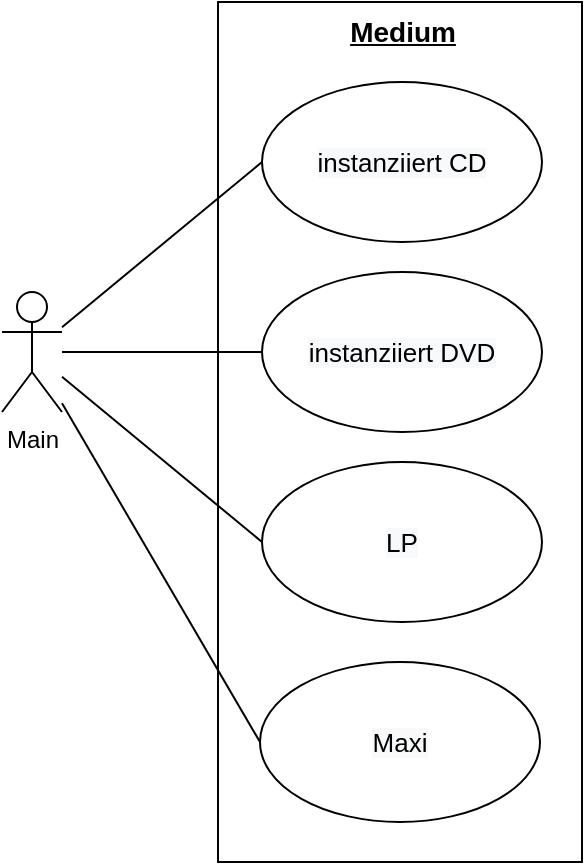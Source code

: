 <mxfile version="20.3.0" type="device" pages="2"><diagram id="zAvAkPZg_gER5zJNGDPg" name="UseCase"><mxGraphModel dx="868" dy="553" grid="1" gridSize="10" guides="1" tooltips="1" connect="1" arrows="1" fold="1" page="1" pageScale="1" pageWidth="413" pageHeight="583" math="0" shadow="0"><root><mxCell id="0"/><mxCell id="1" parent="0"/><mxCell id="xfTPsvaGmYLP4WnK40qB-2" value="" style="rounded=0;whiteSpace=wrap;html=1;" parent="1" vertex="1"><mxGeometry x="168" y="90" width="182" height="430" as="geometry"/></mxCell><mxCell id="xfTPsvaGmYLP4WnK40qB-4" value="" style="edgeStyle=orthogonalEdgeStyle;rounded=0;orthogonalLoop=1;jettySize=auto;html=1;endArrow=none;endFill=0;" parent="1" source="xfTPsvaGmYLP4WnK40qB-1" target="xfTPsvaGmYLP4WnK40qB-3" edge="1"><mxGeometry relative="1" as="geometry"/></mxCell><mxCell id="2eF74CYcCptNRgA_hk1U-2" style="rounded=0;orthogonalLoop=1;jettySize=auto;html=1;entryX=0;entryY=0.5;entryDx=0;entryDy=0;fontSize=14;endArrow=none;endFill=0;startArrow=none;startFill=0;" parent="1" source="xfTPsvaGmYLP4WnK40qB-1" target="2eF74CYcCptNRgA_hk1U-1" edge="1"><mxGeometry relative="1" as="geometry"/></mxCell><mxCell id="3_zuQ-OTVTDY8lGiYHYO-2" style="rounded=0;orthogonalLoop=1;jettySize=auto;html=1;entryX=0;entryY=0.5;entryDx=0;entryDy=0;endArrow=none;endFill=0;" parent="1" source="xfTPsvaGmYLP4WnK40qB-1" target="3_zuQ-OTVTDY8lGiYHYO-1" edge="1"><mxGeometry relative="1" as="geometry"/></mxCell><mxCell id="e_HEGWflRJSsUERY41vW-2" style="rounded=0;orthogonalLoop=1;jettySize=auto;html=1;entryX=0;entryY=0.5;entryDx=0;entryDy=0;endArrow=none;endFill=0;" parent="1" source="xfTPsvaGmYLP4WnK40qB-1" target="e_HEGWflRJSsUERY41vW-1" edge="1"><mxGeometry relative="1" as="geometry"/></mxCell><mxCell id="xfTPsvaGmYLP4WnK40qB-1" value="&lt;div&gt;Main&lt;/div&gt;&lt;div&gt;&lt;br&gt;&lt;/div&gt;" style="shape=umlActor;verticalLabelPosition=bottom;verticalAlign=top;html=1;outlineConnect=0;" parent="1" vertex="1"><mxGeometry x="60" y="235" width="30" height="60" as="geometry"/></mxCell><mxCell id="xfTPsvaGmYLP4WnK40qB-3" value="&lt;font style=&quot;font-size: 13px;&quot;&gt;&lt;span style=&quot;color: rgb(0, 0, 0); font-family: sans-serif; font-style: normal; font-variant-ligatures: normal; font-variant-caps: normal; font-weight: 400; letter-spacing: normal; text-align: center; text-indent: 0px; text-transform: none; word-spacing: 0px; -webkit-text-stroke-width: 0px; background-color: rgb(248, 249, 250); text-decoration-thickness: initial; text-decoration-style: initial; text-decoration-color: initial; display: inline !important; float: none;&quot;&gt;instanziiert DVD&lt;/span&gt;&lt;/font&gt;" style="ellipse;whiteSpace=wrap;html=1;" parent="1" vertex="1"><mxGeometry x="190" y="225" width="140" height="80" as="geometry"/></mxCell><mxCell id="2eF74CYcCptNRgA_hk1U-1" value="&lt;font style=&quot;font-size: 13px;&quot;&gt;&lt;span style=&quot;color: rgb(0, 0, 0); font-family: sans-serif; font-style: normal; font-variant-ligatures: normal; font-variant-caps: normal; font-weight: 400; letter-spacing: normal; text-align: center; text-indent: 0px; text-transform: none; word-spacing: 0px; -webkit-text-stroke-width: 0px; background-color: rgb(248, 249, 250); text-decoration-thickness: initial; text-decoration-style: initial; text-decoration-color: initial; display: inline !important; float: none;&quot;&gt;instanziiert CD&lt;/span&gt;&lt;/font&gt;" style="ellipse;whiteSpace=wrap;html=1;" parent="1" vertex="1"><mxGeometry x="190" y="130" width="140" height="80" as="geometry"/></mxCell><mxCell id="3_zuQ-OTVTDY8lGiYHYO-1" value="&lt;font style=&quot;font-size: 13px;&quot;&gt;&lt;span style=&quot;color: rgb(0, 0, 0); font-family: sans-serif; font-style: normal; font-variant-ligatures: normal; font-variant-caps: normal; font-weight: 400; letter-spacing: normal; text-align: center; text-indent: 0px; text-transform: none; word-spacing: 0px; -webkit-text-stroke-width: 0px; background-color: rgb(248, 249, 250); text-decoration-thickness: initial; text-decoration-style: initial; text-decoration-color: initial; display: inline !important; float: none;&quot;&gt;LP&lt;/span&gt;&lt;/font&gt;" style="ellipse;whiteSpace=wrap;html=1;" parent="1" vertex="1"><mxGeometry x="190" y="320" width="140" height="80" as="geometry"/></mxCell><mxCell id="e_HEGWflRJSsUERY41vW-1" value="&lt;font style=&quot;font-size: 13px;&quot;&gt;&lt;span style=&quot;color: rgb(0, 0, 0); font-family: sans-serif; font-style: normal; font-variant-ligatures: normal; font-variant-caps: normal; font-weight: 400; letter-spacing: normal; text-align: center; text-indent: 0px; text-transform: none; word-spacing: 0px; -webkit-text-stroke-width: 0px; background-color: rgb(248, 249, 250); text-decoration-thickness: initial; text-decoration-style: initial; text-decoration-color: initial; display: inline !important; float: none;&quot;&gt;Maxi&lt;/span&gt;&lt;/font&gt;" style="ellipse;whiteSpace=wrap;html=1;" parent="1" vertex="1"><mxGeometry x="189" y="420" width="140" height="80" as="geometry"/></mxCell><mxCell id="3c87eqpYqz71LjMOtUfA-1" value="Medium" style="text;html=1;align=center;verticalAlign=middle;resizable=0;points=[];autosize=1;strokeColor=none;fillColor=none;fontStyle=5;fontSize=14;" parent="1" vertex="1"><mxGeometry x="220" y="90" width="80" height="30" as="geometry"/></mxCell></root></mxGraphModel></diagram><diagram id="cAjiDiW7GOXJw2KNmIxg" name="UML"><mxGraphModel dx="2522" dy="553" grid="1" gridSize="10" guides="1" tooltips="1" connect="1" arrows="1" fold="1" page="1" pageScale="1" pageWidth="1654" pageHeight="1169" math="0" shadow="0"><root><mxCell id="0"/><mxCell id="1" parent="0"/><mxCell id="BsL-JGIezjCN9bpJJAwH-9" value="&lt;div style=&quot;margin: 0px; padding: 0px;&quot; class=&quot;ace-line&quot; id=&quot;magicdomid370&quot;&gt;&lt;br&gt;&lt;/div&gt;" style="text;html=1;align=center;verticalAlign=middle;resizable=0;points=[];autosize=1;strokeColor=none;fillColor=none;" parent="1" vertex="1"><mxGeometry x="46" y="30" width="20" height="30" as="geometry"/></mxCell><mxCell id="O9TV7nzdgIgtwIfQCRI5-1" value="main" style="swimlane;fontStyle=0;align=center;verticalAlign=top;childLayout=stackLayout;horizontal=1;startSize=30;horizontalStack=0;resizeParent=1;resizeParentMax=0;resizeLast=0;collapsible=0;marginBottom=0;html=1;fillColor=#ABABAB;" parent="1" vertex="1"><mxGeometry x="208.0" y="1430" width="214" height="86" as="geometry"/></mxCell><mxCell id="CVFdp0JcMQnMyUs5uCry-1" value="- medium: ArrayList" style="text;html=1;align=left;verticalAlign=middle;resizable=0;points=[];autosize=1;strokeColor=none;fillColor=none;fontSize=12;spacingRight=4;spacingLeft=4;" parent="O9TV7nzdgIgtwIfQCRI5-1" vertex="1"><mxGeometry y="30" width="214" height="20" as="geometry"/></mxCell><mxCell id="O9TV7nzdgIgtwIfQCRI5-2" value="" style="line;strokeWidth=1;fillColor=none;align=left;verticalAlign=middle;spacingTop=-1;spacingLeft=3;spacingRight=3;rotatable=0;labelPosition=right;points=[];portConstraint=eastwest;" parent="O9TV7nzdgIgtwIfQCRI5-1" vertex="1"><mxGeometry y="50" width="214" height="8" as="geometry"/></mxCell><mxCell id="O9TV7nzdgIgtwIfQCRI5-4" value="+ main (args: String[])" style="text;html=1;strokeColor=none;fillColor=none;align=left;verticalAlign=middle;spacingLeft=4;spacingRight=4;overflow=hidden;rotatable=0;points=[[0,0.5],[1,0.5]];portConstraint=eastwest;" parent="O9TV7nzdgIgtwIfQCRI5-1" vertex="1"><mxGeometry y="58" width="214" height="28" as="geometry"/></mxCell><mxCell id="O9TV7nzdgIgtwIfQCRI5-5" value="&amp;lt;&amp;lt;abstract&amp;gt;&amp;gt;&lt;br&gt;Medium" style="swimlane;fontStyle=0;align=center;verticalAlign=top;childLayout=stackLayout;horizontal=1;startSize=40;horizontalStack=0;resizeParent=1;resizeParentMax=0;resizeLast=0;collapsible=0;marginBottom=0;html=1;strokeColor=#000000;fillColor=#B3B3B3;" parent="1" vertex="1"><mxGeometry x="-30" y="230" width="650" height="485" as="geometry"/></mxCell><mxCell id="O9TV7nzdgIgtwIfQCRI5-6" value="- title: String" style="text;html=1;strokeColor=none;fillColor=none;align=left;verticalAlign=middle;spacingLeft=4;spacingRight=4;overflow=hidden;rotatable=0;points=[[0,0.5],[1,0.5]];portConstraint=eastwest;" parent="O9TV7nzdgIgtwIfQCRI5-5" vertex="1"><mxGeometry y="40" width="650" height="20" as="geometry"/></mxCell><mxCell id="O9TV7nzdgIgtwIfQCRI5-7" value="- artist: String" style="text;html=1;strokeColor=none;fillColor=none;align=left;verticalAlign=middle;spacingLeft=4;spacingRight=4;overflow=hidden;rotatable=0;points=[[0,0.5],[1,0.5]];portConstraint=eastwest;" parent="O9TV7nzdgIgtwIfQCRI5-5" vertex="1"><mxGeometry y="60" width="650" height="20" as="geometry"/></mxCell><mxCell id="Z5LtbDEvfAzP0OPnXBGW-3" value="- number: int" style="text;html=1;strokeColor=none;fillColor=none;align=left;verticalAlign=middle;spacingLeft=4;spacingRight=4;overflow=hidden;rotatable=0;points=[[0,0.5],[1,0.5]];portConstraint=eastwest;" parent="O9TV7nzdgIgtwIfQCRI5-5" vertex="1"><mxGeometry y="80" width="650" height="25" as="geometry"/></mxCell><mxCell id="O9TV7nzdgIgtwIfQCRI5-8" value="- length: double" style="text;html=1;strokeColor=none;fillColor=none;align=left;verticalAlign=middle;spacingLeft=4;spacingRight=4;overflow=hidden;rotatable=0;points=[[0,0.5],[1,0.5]];portConstraint=eastwest;" parent="O9TV7nzdgIgtwIfQCRI5-5" vertex="1"><mxGeometry y="105" width="650" height="20" as="geometry"/></mxCell><mxCell id="O9TV7nzdgIgtwIfQCRI5-18" value="- mark: boolean" style="text;html=1;strokeColor=none;fillColor=none;align=left;verticalAlign=middle;spacingLeft=4;spacingRight=4;overflow=hidden;rotatable=0;points=[[0,0.5],[1,0.5]];portConstraint=eastwest;" parent="O9TV7nzdgIgtwIfQCRI5-5" vertex="1"><mxGeometry y="125" width="650" height="20" as="geometry"/></mxCell><mxCell id="O9TV7nzdgIgtwIfQCRI5-9" value="- comment: String" style="text;html=1;strokeColor=none;fillColor=none;align=left;verticalAlign=middle;spacingLeft=4;spacingRight=4;overflow=hidden;rotatable=0;points=[[0,0.5],[1,0.5]];portConstraint=eastwest;" parent="O9TV7nzdgIgtwIfQCRI5-5" vertex="1"><mxGeometry y="145" width="650" height="25" as="geometry"/></mxCell><mxCell id="O9TV7nzdgIgtwIfQCRI5-10" value="" style="line;strokeWidth=1;fillColor=none;align=left;verticalAlign=middle;spacingTop=-1;spacingLeft=3;spacingRight=3;rotatable=0;labelPosition=right;points=[];portConstraint=eastwest;" parent="O9TV7nzdgIgtwIfQCRI5-5" vertex="1"><mxGeometry y="170" width="650" height="15" as="geometry"/></mxCell><mxCell id="8PNrBzJYIvk3B-UQDHkr-3" value="+ Medium(title: String, artist: String, number: int, length: double, mark: boolean, comment)" style="text;html=1;strokeColor=none;fillColor=none;align=left;verticalAlign=middle;spacingLeft=4;spacingRight=4;overflow=hidden;rotatable=0;points=[[0,0.5],[1,0.5]];portConstraint=eastwest;" parent="O9TV7nzdgIgtwIfQCRI5-5" vertex="1"><mxGeometry y="185" width="650" height="20" as="geometry"/></mxCell><mxCell id="O9TV7nzdgIgtwIfQCRI5-11" value="+ Medium(title: String, artist: String, length: double, mark: boolean, comment)" style="text;html=1;strokeColor=none;fillColor=none;align=left;verticalAlign=middle;spacingLeft=4;spacingRight=4;overflow=hidden;rotatable=0;points=[[0,0.5],[1,0.5]];portConstraint=eastwest;" parent="O9TV7nzdgIgtwIfQCRI5-5" vertex="1"><mxGeometry y="205" width="650" height="20" as="geometry"/></mxCell><mxCell id="O9TV7nzdgIgtwIfQCRI5-12" value="+ &amp;lt;&amp;lt;override&amp;gt;&amp;gt; toString(): String" style="text;html=1;strokeColor=none;fillColor=none;align=left;verticalAlign=middle;spacingLeft=4;spacingRight=4;overflow=hidden;rotatable=0;points=[[0,0.5],[1,0.5]];portConstraint=eastwest;" parent="O9TV7nzdgIgtwIfQCRI5-5" vertex="1"><mxGeometry y="225" width="650" height="20" as="geometry"/></mxCell><mxCell id="fB-3Qvjp0PxGqgK_HLrT-1" value="+SetTitle(title: String): void" style="text;html=1;strokeColor=none;fillColor=none;align=left;verticalAlign=middle;spacingLeft=4;spacingRight=4;overflow=hidden;rotatable=0;points=[[0,0.5],[1,0.5]];portConstraint=eastwest;" parent="O9TV7nzdgIgtwIfQCRI5-5" vertex="1"><mxGeometry y="245" width="650" height="20" as="geometry"/></mxCell><mxCell id="D8Faemy_mXlVzOhe_dQR-7" value="+SetArtist(artist: String): void" style="text;html=1;strokeColor=none;fillColor=none;align=left;verticalAlign=middle;spacingLeft=4;spacingRight=4;overflow=hidden;rotatable=0;points=[[0,0.5],[1,0.5]];portConstraint=eastwest;" parent="O9TV7nzdgIgtwIfQCRI5-5" vertex="1"><mxGeometry y="265" width="650" height="20" as="geometry"/></mxCell><mxCell id="fB-3Qvjp0PxGqgK_HLrT-2" value="+SetNumber(number: int): void" style="text;html=1;strokeColor=none;fillColor=none;align=left;verticalAlign=middle;spacingLeft=4;spacingRight=4;overflow=hidden;rotatable=0;points=[[0,0.5],[1,0.5]];portConstraint=eastwest;" parent="O9TV7nzdgIgtwIfQCRI5-5" vertex="1"><mxGeometry y="285" width="650" height="20" as="geometry"/></mxCell><mxCell id="fB-3Qvjp0PxGqgK_HLrT-3" value="+SetLength(length: double): void" style="text;html=1;strokeColor=none;fillColor=none;align=left;verticalAlign=middle;spacingLeft=4;spacingRight=4;overflow=hidden;rotatable=0;points=[[0,0.5],[1,0.5]];portConstraint=eastwest;" parent="O9TV7nzdgIgtwIfQCRI5-5" vertex="1"><mxGeometry y="305" width="650" height="20" as="geometry"/></mxCell><mxCell id="Z5LtbDEvfAzP0OPnXBGW-4" value="+SetMark(mark: boolean): void" style="text;html=1;strokeColor=none;fillColor=none;align=left;verticalAlign=middle;spacingLeft=4;spacingRight=4;overflow=hidden;rotatable=0;points=[[0,0.5],[1,0.5]];portConstraint=eastwest;" parent="O9TV7nzdgIgtwIfQCRI5-5" vertex="1"><mxGeometry y="325" width="650" height="20" as="geometry"/></mxCell><mxCell id="fB-3Qvjp0PxGqgK_HLrT-4" value="+SetComment(comment: String): void" style="text;html=1;strokeColor=none;fillColor=none;align=left;verticalAlign=middle;spacingLeft=4;spacingRight=4;overflow=hidden;rotatable=0;points=[[0,0.5],[1,0.5]];portConstraint=eastwest;" parent="O9TV7nzdgIgtwIfQCRI5-5" vertex="1"><mxGeometry y="345" width="650" height="20" as="geometry"/></mxCell><mxCell id="D8Faemy_mXlVzOhe_dQR-1" value="+GetTitle(): String" style="text;html=1;strokeColor=none;fillColor=none;align=left;verticalAlign=middle;spacingLeft=4;spacingRight=4;overflow=hidden;rotatable=0;points=[[0,0.5],[1,0.5]];portConstraint=eastwest;" parent="O9TV7nzdgIgtwIfQCRI5-5" vertex="1"><mxGeometry y="365" width="650" height="20" as="geometry"/></mxCell><mxCell id="D8Faemy_mXlVzOhe_dQR-2" value="+GetArtist(): String" style="text;html=1;strokeColor=none;fillColor=none;align=left;verticalAlign=middle;spacingLeft=4;spacingRight=4;overflow=hidden;rotatable=0;points=[[0,0.5],[1,0.5]];portConstraint=eastwest;" parent="O9TV7nzdgIgtwIfQCRI5-5" vertex="1"><mxGeometry y="385" width="650" height="20" as="geometry"/></mxCell><mxCell id="Z5LtbDEvfAzP0OPnXBGW-5" value="+GetNumber(): int" style="text;html=1;strokeColor=none;fillColor=none;align=left;verticalAlign=middle;spacingLeft=4;spacingRight=4;overflow=hidden;rotatable=0;points=[[0,0.5],[1,0.5]];portConstraint=eastwest;" parent="O9TV7nzdgIgtwIfQCRI5-5" vertex="1"><mxGeometry y="405" width="650" height="20" as="geometry"/></mxCell><mxCell id="D8Faemy_mXlVzOhe_dQR-3" value="+GetLength(): double" style="text;html=1;strokeColor=none;fillColor=none;align=left;verticalAlign=middle;spacingLeft=4;spacingRight=4;overflow=hidden;rotatable=0;points=[[0,0.5],[1,0.5]];portConstraint=eastwest;" parent="O9TV7nzdgIgtwIfQCRI5-5" vertex="1"><mxGeometry y="425" width="650" height="20" as="geometry"/></mxCell><mxCell id="D8Faemy_mXlVzOhe_dQR-4" value="+GetMark(): boolean" style="text;html=1;strokeColor=none;fillColor=none;align=left;verticalAlign=middle;spacingLeft=4;spacingRight=4;overflow=hidden;rotatable=0;points=[[0,0.5],[1,0.5]];portConstraint=eastwest;" parent="O9TV7nzdgIgtwIfQCRI5-5" vertex="1"><mxGeometry y="445" width="650" height="20" as="geometry"/></mxCell><mxCell id="D8Faemy_mXlVzOhe_dQR-5" value="+GetComment(): String" style="text;html=1;strokeColor=none;fillColor=none;align=left;verticalAlign=middle;spacingLeft=4;spacingRight=4;overflow=hidden;rotatable=0;points=[[0,0.5],[1,0.5]];portConstraint=eastwest;" parent="O9TV7nzdgIgtwIfQCRI5-5" vertex="1"><mxGeometry y="465" width="650" height="20" as="geometry"/></mxCell><mxCell id="BuEUZgIHIVWhEuvHYOCG-1" value="CD" style="swimlane;fontStyle=0;align=center;verticalAlign=top;childLayout=stackLayout;horizontal=1;startSize=30;horizontalStack=0;resizeParent=1;resizeParentMax=0;resizeLast=0;collapsible=0;marginBottom=0;html=1;fillColor=#ABABAB;" parent="1" vertex="1"><mxGeometry x="800" y="944" width="470" height="80" as="geometry"/></mxCell><mxCell id="BuEUZgIHIVWhEuvHYOCG-2" value="" style="line;strokeWidth=1;fillColor=none;align=left;verticalAlign=middle;spacingTop=-1;spacingLeft=3;spacingRight=3;rotatable=0;labelPosition=right;points=[];portConstraint=eastwest;" parent="BuEUZgIHIVWhEuvHYOCG-1" vertex="1"><mxGeometry y="30" width="470" height="8" as="geometry"/></mxCell><mxCell id="BuEUZgIHIVWhEuvHYOCG-8" value="+ CD(title: String, artist: String, number: int, length: double, mark: boolean, comment)" style="text;html=1;strokeColor=none;fillColor=none;align=left;verticalAlign=middle;spacingLeft=4;spacingRight=4;overflow=hidden;rotatable=0;points=[[0,0.5],[1,0.5]];portConstraint=eastwest;" parent="BuEUZgIHIVWhEuvHYOCG-1" vertex="1"><mxGeometry y="38" width="470" height="20" as="geometry"/></mxCell><mxCell id="BuEUZgIHIVWhEuvHYOCG-3" value="+&amp;lt;&amp;lt;override&amp;gt;&amp;gt; toString(): String" style="text;html=1;strokeColor=none;fillColor=none;align=left;verticalAlign=middle;spacingLeft=4;spacingRight=4;overflow=hidden;rotatable=0;points=[[0,0.5],[1,0.5]];portConstraint=eastwest;" parent="BuEUZgIHIVWhEuvHYOCG-1" vertex="1"><mxGeometry y="58" width="470" height="22" as="geometry"/></mxCell><mxCell id="BuEUZgIHIVWhEuvHYOCG-5" value="Erweitert" style="endArrow=block;endSize=16;endFill=0;html=1;rounded=0;exitX=0.5;exitY=0;exitDx=0;exitDy=0;entryX=1;entryY=0.5;entryDx=0;entryDy=0;edgeStyle=orthogonalEdgeStyle;" parent="1" source="BuEUZgIHIVWhEuvHYOCG-1" edge="1"><mxGeometry width="160" relative="1" as="geometry"><mxPoint x="657" y="826" as="sourcePoint"/><mxPoint x="620" y="465" as="targetPoint"/><Array as="points"><mxPoint x="1035" y="465"/></Array></mxGeometry></mxCell><mxCell id="9mQ0J9-E9p11AumjIIW_-6" value="DVD" style="swimlane;fontStyle=0;align=center;verticalAlign=top;childLayout=stackLayout;horizontal=1;startSize=30;horizontalStack=0;resizeParent=1;resizeParentMax=0;resizeLast=0;collapsible=0;marginBottom=0;html=1;fillColor=#ABABAB;" parent="1" vertex="1"><mxGeometry x="-550" y="944" width="470" height="80" as="geometry"/></mxCell><mxCell id="9mQ0J9-E9p11AumjIIW_-8" value="" style="line;strokeWidth=1;fillColor=none;align=left;verticalAlign=middle;spacingTop=-1;spacingLeft=3;spacingRight=3;rotatable=0;labelPosition=right;points=[];portConstraint=eastwest;" parent="9mQ0J9-E9p11AumjIIW_-6" vertex="1"><mxGeometry y="30" width="470" height="8" as="geometry"/></mxCell><mxCell id="9mQ0J9-E9p11AumjIIW_-9" value="+ DVD(title: String, artist: String, length: double, mark: boolean, comment)" style="text;html=1;strokeColor=none;fillColor=none;align=left;verticalAlign=middle;spacingLeft=4;spacingRight=4;overflow=hidden;rotatable=0;points=[[0,0.5],[1,0.5]];portConstraint=eastwest;" parent="9mQ0J9-E9p11AumjIIW_-6" vertex="1"><mxGeometry y="38" width="470" height="20" as="geometry"/></mxCell><mxCell id="9mQ0J9-E9p11AumjIIW_-10" value="+&amp;lt;&amp;lt;override&amp;gt;&amp;gt; toString(): String" style="text;html=1;strokeColor=none;fillColor=none;align=left;verticalAlign=middle;spacingLeft=4;spacingRight=4;overflow=hidden;rotatable=0;points=[[0,0.5],[1,0.5]];portConstraint=eastwest;" parent="9mQ0J9-E9p11AumjIIW_-6" vertex="1"><mxGeometry y="58" width="470" height="22" as="geometry"/></mxCell><mxCell id="9mQ0J9-E9p11AumjIIW_-11" value="Erweitert" style="endArrow=block;endSize=16;endFill=0;html=1;rounded=0;exitX=0.5;exitY=0;exitDx=0;exitDy=0;entryX=0;entryY=0.5;entryDx=0;entryDy=0;edgeStyle=orthogonalEdgeStyle;" parent="1" source="9mQ0J9-E9p11AumjIIW_-6" edge="1"><mxGeometry width="160" relative="1" as="geometry"><mxPoint x="137" y="826" as="sourcePoint"/><mxPoint x="-30" y="465" as="targetPoint"/><Array as="points"><mxPoint x="-315" y="465"/></Array></mxGeometry></mxCell><mxCell id="9mQ0J9-E9p11AumjIIW_-17" value="*" style="text;html=1;align=center;verticalAlign=middle;resizable=0;points=[];autosize=1;strokeColor=none;fillColor=none;fontSize=14;" parent="1" vertex="1"><mxGeometry x="-300" y="1030" width="20" height="20" as="geometry"/></mxCell><mxCell id="9mQ0J9-E9p11AumjIIW_-18" value="*" style="text;html=1;align=center;verticalAlign=middle;resizable=0;points=[];autosize=1;strokeColor=none;fillColor=none;strokeWidth=1;fontSize=14;" parent="1" vertex="1"><mxGeometry x="1060" y="1030" width="20" height="20" as="geometry"/></mxCell><mxCell id="8PNrBzJYIvk3B-UQDHkr-4" value="&amp;lt;&amp;lt;abstract&amp;gt;&amp;gt;&lt;br&gt;Schallplatte" style="swimlane;fontStyle=0;align=center;verticalAlign=top;childLayout=stackLayout;horizontal=1;startSize=40;horizontalStack=0;resizeParent=1;resizeParentMax=0;resizeLast=0;collapsible=0;marginBottom=0;html=1;fillColor=#ABABAB;" parent="1" vertex="1"><mxGeometry x="80" y="902" width="470" height="122" as="geometry"/></mxCell><mxCell id="8PNrBzJYIvk3B-UQDHkr-5" value="" style="line;strokeWidth=1;fillColor=none;align=left;verticalAlign=middle;spacingTop=-1;spacingLeft=3;spacingRight=3;rotatable=0;labelPosition=right;points=[];portConstraint=eastwest;" parent="8PNrBzJYIvk3B-UQDHkr-4" vertex="1"><mxGeometry y="40" width="470" height="8" as="geometry"/></mxCell><mxCell id="VpyenyRHM4AqUt9wuqz_-9" value="+ Schallplatte(title: String, artist: String, speed: int, number: int, length: double, &lt;br&gt;mark: boolean, comment)" style="text;html=1;strokeColor=none;fillColor=none;align=left;verticalAlign=middle;spacingLeft=4;spacingRight=4;overflow=hidden;rotatable=0;points=[[0,0.5],[1,0.5]];portConstraint=eastwest;" parent="8PNrBzJYIvk3B-UQDHkr-4" vertex="1"><mxGeometry y="48" width="470" height="52" as="geometry"/></mxCell><mxCell id="DwaLiCKYHfJsKNJubGQL-1" value="+&amp;lt;&amp;lt;override&amp;gt;&amp;gt; toString(): String" style="text;html=1;strokeColor=none;fillColor=none;align=left;verticalAlign=middle;spacingLeft=4;spacingRight=4;overflow=hidden;rotatable=0;points=[[0,0.5],[1,0.5]];portConstraint=eastwest;" parent="8PNrBzJYIvk3B-UQDHkr-4" vertex="1"><mxGeometry y="100" width="470" height="22" as="geometry"/></mxCell><mxCell id="VpyenyRHM4AqUt9wuqz_-1" value="Maxi" style="swimlane;fontStyle=0;align=center;verticalAlign=top;childLayout=stackLayout;horizontal=1;startSize=30;horizontalStack=0;resizeParent=1;resizeParentMax=0;resizeLast=0;collapsible=0;marginBottom=0;html=1;fillColor=#ABABAB;" parent="1" vertex="1"><mxGeometry x="347" y="1150" width="470" height="112" as="geometry"/></mxCell><mxCell id="VpyenyRHM4AqUt9wuqz_-13" value="- speed: int = 45" style="text;html=1;strokeColor=none;fillColor=none;align=left;verticalAlign=middle;spacingLeft=4;spacingRight=4;overflow=hidden;rotatable=0;points=[[0,0.5],[1,0.5]];portConstraint=eastwest;" parent="VpyenyRHM4AqUt9wuqz_-1" vertex="1"><mxGeometry y="30" width="470" height="20" as="geometry"/></mxCell><mxCell id="VpyenyRHM4AqUt9wuqz_-2" value="" style="line;strokeWidth=1;fillColor=none;align=left;verticalAlign=middle;spacingTop=-1;spacingLeft=3;spacingRight=3;rotatable=0;labelPosition=right;points=[];portConstraint=eastwest;" parent="VpyenyRHM4AqUt9wuqz_-1" vertex="1"><mxGeometry y="50" width="470" height="8" as="geometry"/></mxCell><mxCell id="VpyenyRHM4AqUt9wuqz_-10" value="+ Maxi(title: String, artist: String, number: int, length: double,&lt;br&gt;mark: boolean, comment)" style="text;html=1;strokeColor=none;fillColor=none;align=left;verticalAlign=middle;spacingLeft=4;spacingRight=4;overflow=hidden;rotatable=0;points=[[0,0.5],[1,0.5]];portConstraint=eastwest;" parent="VpyenyRHM4AqUt9wuqz_-1" vertex="1"><mxGeometry y="58" width="470" height="32" as="geometry"/></mxCell><mxCell id="VpyenyRHM4AqUt9wuqz_-4" value="+&amp;lt;&amp;lt;override&amp;gt;&amp;gt; toString(): String" style="text;html=1;strokeColor=none;fillColor=none;align=left;verticalAlign=middle;spacingLeft=4;spacingRight=4;overflow=hidden;rotatable=0;points=[[0,0.5],[1,0.5]];portConstraint=eastwest;" parent="VpyenyRHM4AqUt9wuqz_-1" vertex="1"><mxGeometry y="90" width="470" height="22" as="geometry"/></mxCell><mxCell id="VpyenyRHM4AqUt9wuqz_-5" value="LP" style="swimlane;fontStyle=0;align=center;verticalAlign=top;childLayout=stackLayout;horizontal=1;startSize=30;horizontalStack=0;resizeParent=1;resizeParentMax=0;resizeLast=0;collapsible=0;marginBottom=0;html=1;fillColor=#ABABAB;" parent="1" vertex="1"><mxGeometry x="-200" y="1150" width="470" height="112" as="geometry"/></mxCell><mxCell id="VpyenyRHM4AqUt9wuqz_-12" value="- speed: int = 33" style="text;html=1;strokeColor=none;fillColor=none;align=left;verticalAlign=middle;spacingLeft=4;spacingRight=4;overflow=hidden;rotatable=0;points=[[0,0.5],[1,0.5]];portConstraint=eastwest;" parent="VpyenyRHM4AqUt9wuqz_-5" vertex="1"><mxGeometry y="30" width="470" height="20" as="geometry"/></mxCell><mxCell id="VpyenyRHM4AqUt9wuqz_-6" value="" style="line;strokeWidth=1;fillColor=none;align=left;verticalAlign=middle;spacingTop=-1;spacingLeft=3;spacingRight=3;rotatable=0;labelPosition=right;points=[];portConstraint=eastwest;" parent="VpyenyRHM4AqUt9wuqz_-5" vertex="1"><mxGeometry y="50" width="470" height="8" as="geometry"/></mxCell><mxCell id="VpyenyRHM4AqUt9wuqz_-11" value="+ LP(title: String, artist: String, number: int, length: double,&lt;br&gt;mark: boolean, comment)" style="text;html=1;strokeColor=none;fillColor=none;align=left;verticalAlign=middle;spacingLeft=4;spacingRight=4;overflow=hidden;rotatable=0;points=[[0,0.5],[1,0.5]];portConstraint=eastwest;" parent="VpyenyRHM4AqUt9wuqz_-5" vertex="1"><mxGeometry y="58" width="470" height="32" as="geometry"/></mxCell><mxCell id="VpyenyRHM4AqUt9wuqz_-8" value="+&amp;lt;&amp;lt;override&amp;gt;&amp;gt; toString(): String" style="text;html=1;strokeColor=none;fillColor=none;align=left;verticalAlign=middle;spacingLeft=4;spacingRight=4;overflow=hidden;rotatable=0;points=[[0,0.5],[1,0.5]];portConstraint=eastwest;" parent="VpyenyRHM4AqUt9wuqz_-5" vertex="1"><mxGeometry y="90" width="470" height="22" as="geometry"/></mxCell><mxCell id="VpyenyRHM4AqUt9wuqz_-15" value="Erweitert" style="endArrow=block;endSize=16;endFill=0;html=1;rounded=0;exitX=0.5;exitY=0;exitDx=0;exitDy=0;edgeStyle=orthogonalEdgeStyle;entryX=0.531;entryY=1.2;entryDx=0;entryDy=0;entryPerimeter=0;" parent="1" source="8PNrBzJYIvk3B-UQDHkr-4" edge="1" target="D8Faemy_mXlVzOhe_dQR-5"><mxGeometry x="0.142" width="160" relative="1" as="geometry"><mxPoint x="10" y="920" as="sourcePoint"/><mxPoint x="315" y="780" as="targetPoint"/><Array as="points"><mxPoint x="315" y="750"/><mxPoint x="315" y="750"/></Array><mxPoint as="offset"/></mxGeometry></mxCell><mxCell id="VpyenyRHM4AqUt9wuqz_-16" value="Erweitert" style="endArrow=block;endSize=16;endFill=0;html=1;rounded=0;exitX=0.5;exitY=0;exitDx=0;exitDy=0;edgeStyle=orthogonalEdgeStyle;" parent="1" source="VpyenyRHM4AqUt9wuqz_-5" edge="1"><mxGeometry width="160" relative="1" as="geometry"><mxPoint x="-240" y="1239" as="sourcePoint"/><mxPoint x="210" y="1030" as="targetPoint"/><Array as="points"><mxPoint x="35" y="1100"/><mxPoint x="210" y="1100"/></Array></mxGeometry></mxCell><mxCell id="VpyenyRHM4AqUt9wuqz_-17" value="Erweitert" style="endArrow=block;endSize=16;endFill=0;html=1;rounded=0;exitX=0.5;exitY=0;exitDx=0;exitDy=0;edgeStyle=orthogonalEdgeStyle;" parent="1" source="VpyenyRHM4AqUt9wuqz_-1" edge="1"><mxGeometry width="160" relative="1" as="geometry"><mxPoint x="227.41" y="1148.0" as="sourcePoint"/><mxPoint x="400" y="1030" as="targetPoint"/><Array as="points"><mxPoint x="582" y="1148"/><mxPoint x="580" y="1148"/><mxPoint x="580" y="1098"/><mxPoint x="400" y="1098"/></Array></mxGeometry></mxCell><mxCell id="VpyenyRHM4AqUt9wuqz_-19" value="" style="endArrow=diamondThin;endFill=1;endSize=24;html=1;rounded=0;entryX=0;entryY=0;entryDx=0;entryDy=0;exitX=0.501;exitY=1.325;exitDx=0;exitDy=0;exitPerimeter=0;edgeStyle=orthogonalEdgeStyle;" parent="1" source="9mQ0J9-E9p11AumjIIW_-10" target="O9TV7nzdgIgtwIfQCRI5-1" edge="1"><mxGeometry width="160" relative="1" as="geometry"><mxPoint x="-340" y="1190" as="sourcePoint"/><mxPoint x="320" y="1350" as="targetPoint"/><Array as="points"><mxPoint x="-314" y="1360"/><mxPoint x="208" y="1360"/></Array></mxGeometry></mxCell><mxCell id="VpyenyRHM4AqUt9wuqz_-21" value="" style="endArrow=diamondThin;endFill=1;endSize=24;html=1;rounded=0;entryX=1;entryY=0;entryDx=0;entryDy=0;edgeStyle=orthogonalEdgeStyle;exitX=0.507;exitY=1.065;exitDx=0;exitDy=0;exitPerimeter=0;" parent="1" source="BuEUZgIHIVWhEuvHYOCG-3" target="O9TV7nzdgIgtwIfQCRI5-1" edge="1"><mxGeometry width="160" relative="1" as="geometry"><mxPoint x="575.47" y="1170.01" as="sourcePoint"/><mxPoint x="1098" y="1568.86" as="targetPoint"/><Array as="points"><mxPoint x="1038" y="1360"/><mxPoint x="422" y="1360"/></Array></mxGeometry></mxCell><mxCell id="VpyenyRHM4AqUt9wuqz_-22" value="*" style="text;html=1;align=center;verticalAlign=middle;resizable=0;points=[];autosize=1;strokeColor=none;fillColor=none;strokeWidth=1;fontSize=14;" parent="1" vertex="1"><mxGeometry x="590" y="1260" width="20" height="20" as="geometry"/></mxCell><mxCell id="VpyenyRHM4AqUt9wuqz_-23" value="1" style="text;html=1;align=center;verticalAlign=middle;resizable=0;points=[];autosize=1;strokeColor=none;fillColor=none;" parent="1" vertex="1"><mxGeometry x="220" y="1390" width="20" height="20" as="geometry"/></mxCell><mxCell id="VpyenyRHM4AqUt9wuqz_-24" value="1" style="text;html=1;align=center;verticalAlign=middle;resizable=0;points=[];autosize=1;strokeColor=none;fillColor=none;" parent="1" vertex="1"><mxGeometry x="440" y="1390" width="20" height="20" as="geometry"/></mxCell><mxCell id="VpyenyRHM4AqUt9wuqz_-25" value="" style="endArrow=diamondThin;endFill=1;endSize=24;html=1;rounded=0;entryX=0.25;entryY=0;entryDx=0;entryDy=0;exitX=0.501;exitY=1.117;exitDx=0;exitDy=0;exitPerimeter=0;edgeStyle=orthogonalEdgeStyle;" parent="1" source="VpyenyRHM4AqUt9wuqz_-8" target="O9TV7nzdgIgtwIfQCRI5-1" edge="1"><mxGeometry width="160" relative="1" as="geometry"><mxPoint x="-304.53" y="1041.15" as="sourcePoint"/><mxPoint x="218" y="1440" as="targetPoint"/><Array as="points"><mxPoint x="36" y="1310"/><mxPoint x="261" y="1310"/></Array></mxGeometry></mxCell><mxCell id="VpyenyRHM4AqUt9wuqz_-26" value="" style="endArrow=diamondThin;endFill=1;endSize=24;html=1;rounded=0;exitX=0.495;exitY=1.052;exitDx=0;exitDy=0;exitPerimeter=0;edgeStyle=orthogonalEdgeStyle;entryX=0.75;entryY=0;entryDx=0;entryDy=0;" parent="1" source="VpyenyRHM4AqUt9wuqz_-4" target="O9TV7nzdgIgtwIfQCRI5-1" edge="1"><mxGeometry width="160" relative="1" as="geometry"><mxPoint x="120.97" y="1252.574" as="sourcePoint"/><mxPoint x="390" y="1360" as="targetPoint"/><Array as="points"><mxPoint x="580" y="1310"/><mxPoint x="369" y="1310"/></Array></mxGeometry></mxCell><mxCell id="VpyenyRHM4AqUt9wuqz_-27" value="*" style="text;html=1;align=center;verticalAlign=middle;resizable=0;points=[];autosize=1;strokeColor=none;fillColor=none;strokeWidth=1;fontSize=14;" parent="1" vertex="1"><mxGeometry x="46" y="1260" width="20" height="20" as="geometry"/></mxCell><mxCell id="VpyenyRHM4AqUt9wuqz_-28" value="1" style="text;html=1;align=center;verticalAlign=middle;resizable=0;points=[];autosize=1;strokeColor=none;fillColor=none;" parent="1" vertex="1"><mxGeometry x="280" y="1390" width="20" height="20" as="geometry"/></mxCell><mxCell id="VpyenyRHM4AqUt9wuqz_-29" value="1" style="text;html=1;align=center;verticalAlign=middle;resizable=0;points=[];autosize=1;strokeColor=none;fillColor=none;" parent="1" vertex="1"><mxGeometry x="380" y="1390" width="20" height="20" as="geometry"/></mxCell></root></mxGraphModel></diagram></mxfile>